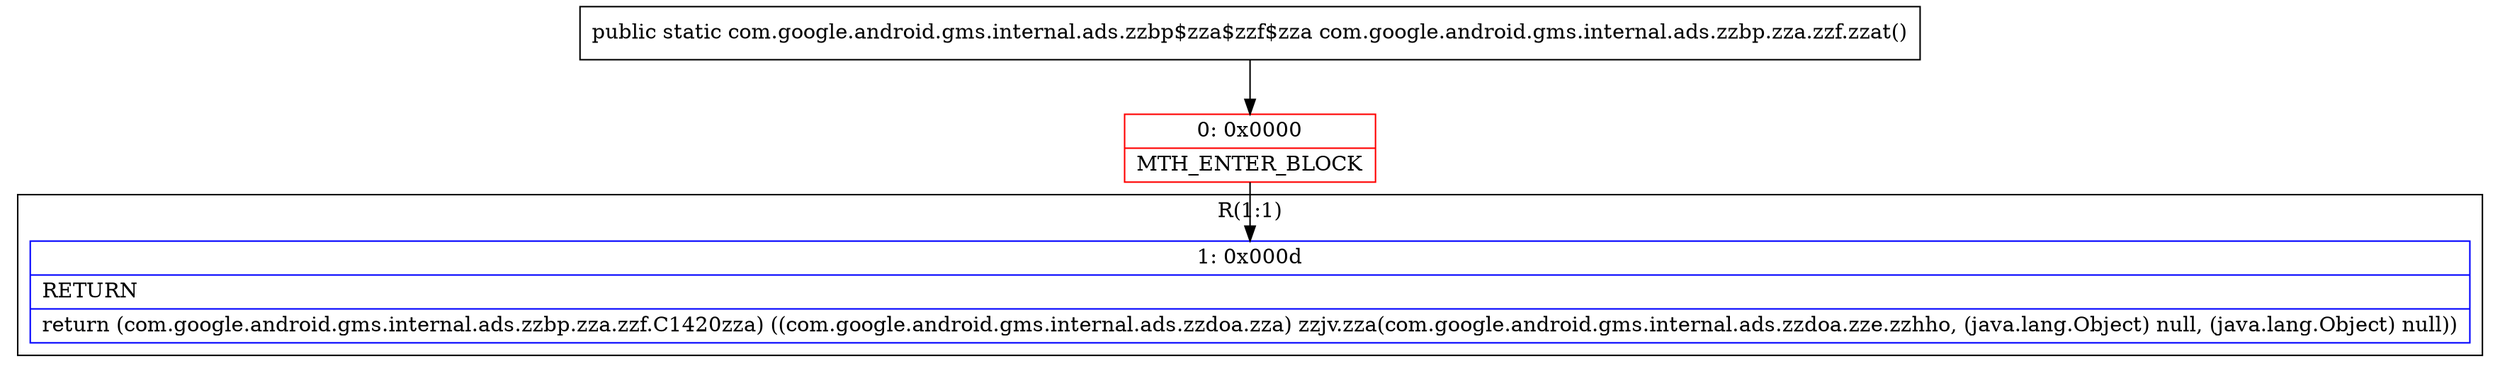 digraph "CFG forcom.google.android.gms.internal.ads.zzbp.zza.zzf.zzat()Lcom\/google\/android\/gms\/internal\/ads\/zzbp$zza$zzf$zza;" {
subgraph cluster_Region_168484524 {
label = "R(1:1)";
node [shape=record,color=blue];
Node_1 [shape=record,label="{1\:\ 0x000d|RETURN\l|return (com.google.android.gms.internal.ads.zzbp.zza.zzf.C1420zza) ((com.google.android.gms.internal.ads.zzdoa.zza) zzjv.zza(com.google.android.gms.internal.ads.zzdoa.zze.zzhho, (java.lang.Object) null, (java.lang.Object) null))\l}"];
}
Node_0 [shape=record,color=red,label="{0\:\ 0x0000|MTH_ENTER_BLOCK\l}"];
MethodNode[shape=record,label="{public static com.google.android.gms.internal.ads.zzbp$zza$zzf$zza com.google.android.gms.internal.ads.zzbp.zza.zzf.zzat() }"];
MethodNode -> Node_0;
Node_0 -> Node_1;
}

